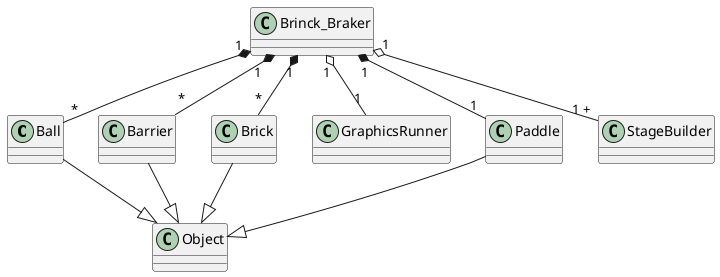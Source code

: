 @startuml Brinck_Braker

class Ball
class Barrier
class Brick
class Brinck_Braker 
class GraphicsRunner
class Paddle
class StageBuilder
class Object

Brinck_Braker "1" *-- "*" Ball
Brinck_Braker "1" *-- "1" Paddle
Brinck_Braker "1" *-- "*" Brick
Brinck_Braker "1 "*--  "*" Barrier

Brinck_Braker "1" o-- "1" GraphicsRunner
Brinck_Braker "1" o-- "1 +"StageBuilder

Brick --|>  Object
Ball  --|> Object
Paddle --|> Object
Barrier--|> Object
@enduml